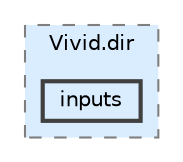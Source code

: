 digraph "build/src/CMakeFiles/Vivid.dir/inputs"
{
 // LATEX_PDF_SIZE
  bgcolor="transparent";
  edge [fontname=Helvetica,fontsize=10,labelfontname=Helvetica,labelfontsize=10];
  node [fontname=Helvetica,fontsize=10,shape=box,height=0.2,width=0.4];
  compound=true
  subgraph clusterdir_e954c899b8cec7f4192bb4e75a73ad34 {
    graph [ bgcolor="#daedff", pencolor="grey50", label="Vivid.dir", fontname=Helvetica,fontsize=10 style="filled,dashed", URL="dir_e954c899b8cec7f4192bb4e75a73ad34.html",tooltip=""]
  dir_5f7a1dcf85546e1c793821dba8f111a3 [label="inputs", fillcolor="#daedff", color="grey25", style="filled,bold", URL="dir_5f7a1dcf85546e1c793821dba8f111a3.html",tooltip=""];
  }
}
